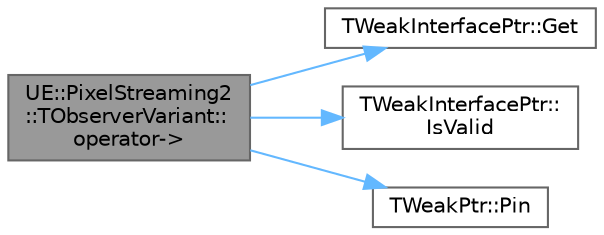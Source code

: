 digraph "UE::PixelStreaming2::TObserverVariant::operator-&gt;"
{
 // INTERACTIVE_SVG=YES
 // LATEX_PDF_SIZE
  bgcolor="transparent";
  edge [fontname=Helvetica,fontsize=10,labelfontname=Helvetica,labelfontsize=10];
  node [fontname=Helvetica,fontsize=10,shape=box,height=0.2,width=0.4];
  rankdir="LR";
  Node1 [id="Node000001",label="UE::PixelStreaming2\l::TObserverVariant::\loperator-\>",height=0.2,width=0.4,color="gray40", fillcolor="grey60", style="filled", fontcolor="black",tooltip=" "];
  Node1 -> Node2 [id="edge1_Node000001_Node000002",color="steelblue1",style="solid",tooltip=" "];
  Node2 [id="Node000002",label="TWeakInterfacePtr::Get",height=0.2,width=0.4,color="grey40", fillcolor="white", style="filled",URL="$d6/d5b/structTWeakInterfacePtr.html#a962012fd3f40508275358995598f2ced",tooltip="Dereference the weak pointer into an interface pointer."];
  Node1 -> Node3 [id="edge2_Node000001_Node000003",color="steelblue1",style="solid",tooltip=" "];
  Node3 [id="Node000003",label="TWeakInterfacePtr::\lIsValid",height=0.2,width=0.4,color="grey40", fillcolor="white", style="filled",URL="$d6/d5b/structTWeakInterfacePtr.html#a50318fa254b1f2f1a1d68b2fa40758e2",tooltip="Test if this points to a live object."];
  Node1 -> Node4 [id="edge3_Node000001_Node000004",color="steelblue1",style="solid",tooltip=" "];
  Node4 [id="Node000004",label="TWeakPtr::Pin",height=0.2,width=0.4,color="grey40", fillcolor="white", style="filled",URL="$da/d84/classTWeakPtr.html#a6c47ad47977109111aabd164077af6bd",tooltip="Converts this weak pointer to a shared pointer that you can use to access the object (if it hasn't ex..."];
}
